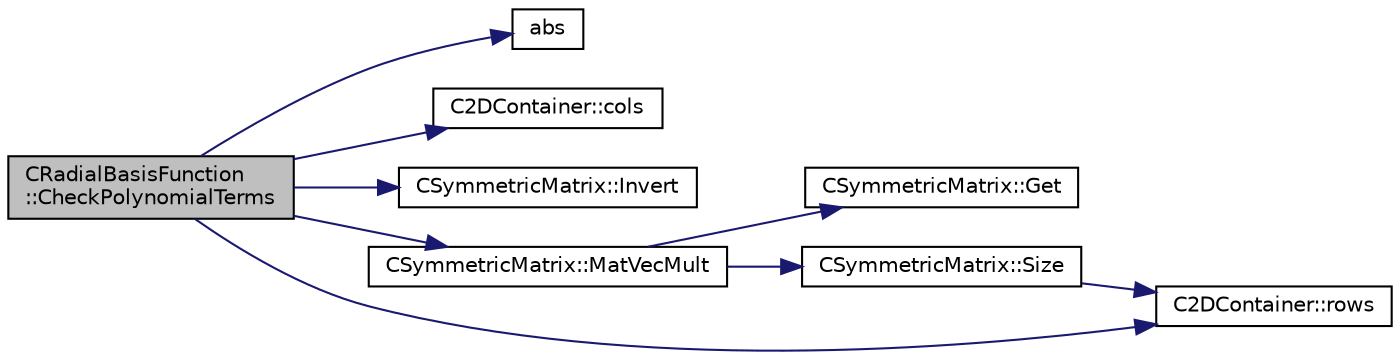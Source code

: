 digraph "CRadialBasisFunction::CheckPolynomialTerms"
{
 // LATEX_PDF_SIZE
  edge [fontname="Helvetica",fontsize="10",labelfontname="Helvetica",labelfontsize="10"];
  node [fontname="Helvetica",fontsize="10",shape=record];
  rankdir="LR";
  Node1 [label="CRadialBasisFunction\l::CheckPolynomialTerms",height=0.2,width=0.4,color="black", fillcolor="grey75", style="filled", fontcolor="black",tooltip="If the polynomial term is included in the interpolation, and the points lie on a plane,..."];
  Node1 -> Node2 [color="midnightblue",fontsize="10",style="solid",fontname="Helvetica"];
  Node2 [label="abs",height=0.2,width=0.4,color="black", fillcolor="white", style="filled",URL="$group__SIMD.html#gaf7650d08e2a58ed700276ddc70f72f96",tooltip=" "];
  Node1 -> Node3 [color="midnightblue",fontsize="10",style="solid",fontname="Helvetica"];
  Node3 [label="C2DContainer::cols",height=0.2,width=0.4,color="black", fillcolor="white", style="filled",URL="$classC2DContainer.html#ab6d9161cd08887f034322ebcbc3deb12",tooltip=" "];
  Node1 -> Node4 [color="midnightblue",fontsize="10",style="solid",fontname="Helvetica"];
  Node4 [label="CSymmetricMatrix::Invert",height=0.2,width=0.4,color="black", fillcolor="white", style="filled",URL="$classCSymmetricMatrix.html#a226d6d78097c20c3e3b06de6a5103405",tooltip=" "];
  Node1 -> Node5 [color="midnightblue",fontsize="10",style="solid",fontname="Helvetica"];
  Node5 [label="CSymmetricMatrix::MatVecMult",height=0.2,width=0.4,color="black", fillcolor="white", style="filled",URL="$classCSymmetricMatrix.html#a133eb094e8f94297c53e592b8917b803",tooltip=" "];
  Node5 -> Node6 [color="midnightblue",fontsize="10",style="solid",fontname="Helvetica"];
  Node6 [label="CSymmetricMatrix::Get",height=0.2,width=0.4,color="black", fillcolor="white", style="filled",URL="$classCSymmetricMatrix.html#a4b5881171146f9a92ad2e50204c122b7",tooltip=" "];
  Node5 -> Node7 [color="midnightblue",fontsize="10",style="solid",fontname="Helvetica"];
  Node7 [label="CSymmetricMatrix::Size",height=0.2,width=0.4,color="black", fillcolor="white", style="filled",URL="$classCSymmetricMatrix.html#af477e6335954547a391398ac8a46754c",tooltip=" "];
  Node7 -> Node8 [color="midnightblue",fontsize="10",style="solid",fontname="Helvetica"];
  Node8 [label="C2DContainer::rows",height=0.2,width=0.4,color="black", fillcolor="white", style="filled",URL="$classC2DContainer.html#ae383e99c56a27231333d71dfb8810623",tooltip=" "];
  Node1 -> Node8 [color="midnightblue",fontsize="10",style="solid",fontname="Helvetica"];
}

